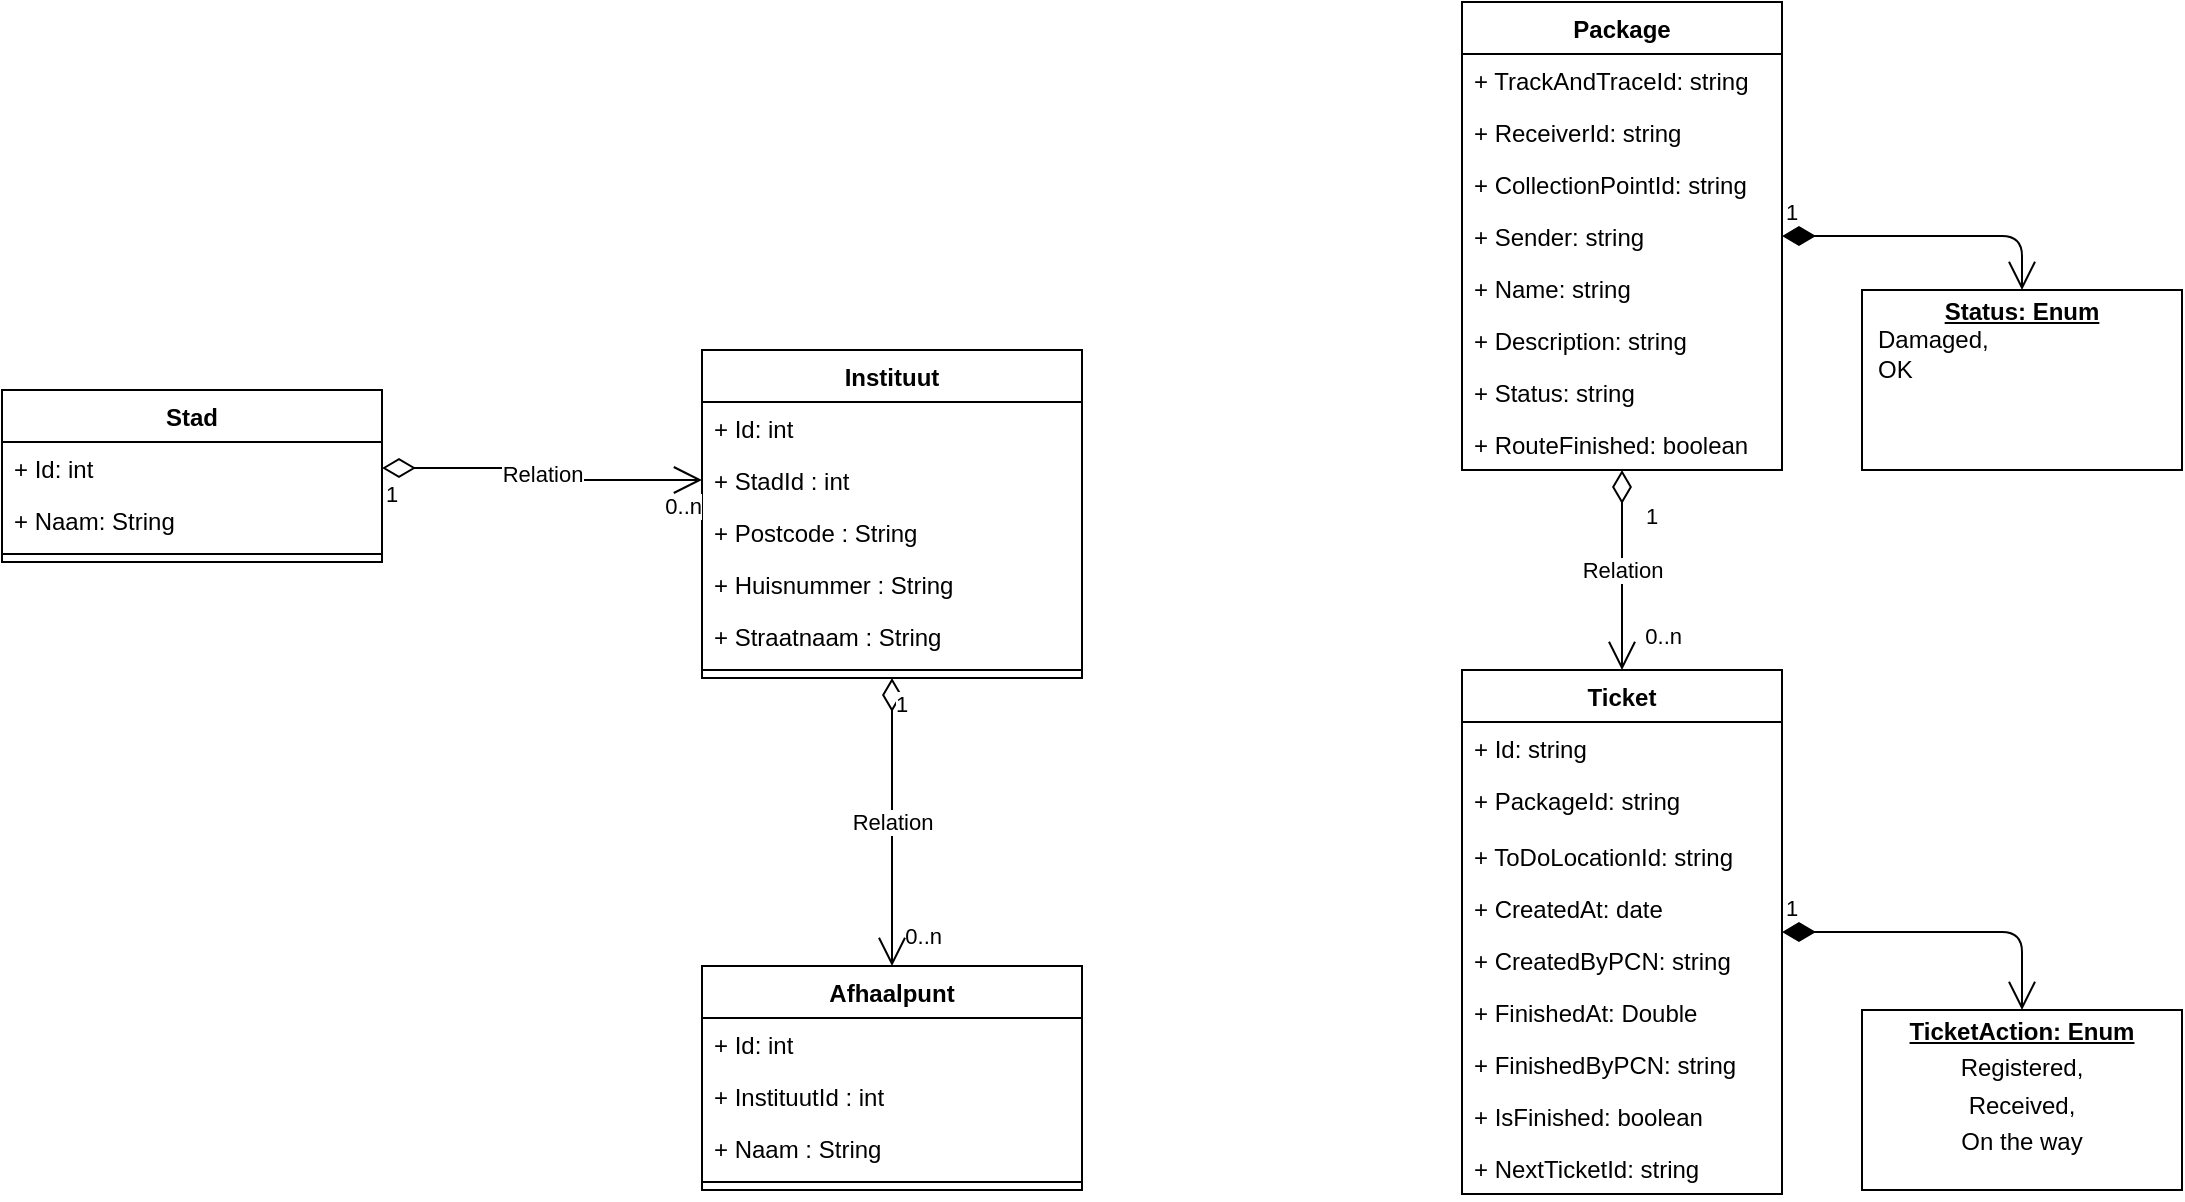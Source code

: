 <mxfile version="14.5.1" type="device"><diagram id="VtG945jvULzvrEJvjBbe" name="Package"><mxGraphModel dx="2249" dy="834" grid="1" gridSize="10" guides="1" tooltips="1" connect="1" arrows="1" fold="1" page="1" pageScale="1" pageWidth="827" pageHeight="1169" math="0" shadow="0"><root><mxCell id="0"/><mxCell id="1" parent="0"/><mxCell id="jjMEaM8SxOqad6X53G8M-1" value="Package" style="swimlane;fontStyle=1;align=center;verticalAlign=top;childLayout=stackLayout;horizontal=1;startSize=26;horizontalStack=0;resizeParent=1;resizeParentMax=0;resizeLast=0;collapsible=1;marginBottom=0;" parent="1" vertex="1"><mxGeometry x="360" y="46" width="160" height="234" as="geometry"/></mxCell><mxCell id="jjMEaM8SxOqad6X53G8M-2" value="+ TrackAndTraceId: string" style="text;strokeColor=none;fillColor=none;align=left;verticalAlign=top;spacingLeft=4;spacingRight=4;overflow=hidden;rotatable=0;points=[[0,0.5],[1,0.5]];portConstraint=eastwest;" parent="jjMEaM8SxOqad6X53G8M-1" vertex="1"><mxGeometry y="26" width="160" height="26" as="geometry"/></mxCell><mxCell id="jjMEaM8SxOqad6X53G8M-8" value="+ ReceiverId: string" style="text;strokeColor=none;fillColor=none;align=left;verticalAlign=top;spacingLeft=4;spacingRight=4;overflow=hidden;rotatable=0;points=[[0,0.5],[1,0.5]];portConstraint=eastwest;" parent="jjMEaM8SxOqad6X53G8M-1" vertex="1"><mxGeometry y="52" width="160" height="26" as="geometry"/></mxCell><mxCell id="jjMEaM8SxOqad6X53G8M-10" value="+ CollectionPointId: string" style="text;strokeColor=none;fillColor=none;align=left;verticalAlign=top;spacingLeft=4;spacingRight=4;overflow=hidden;rotatable=0;points=[[0,0.5],[1,0.5]];portConstraint=eastwest;" parent="jjMEaM8SxOqad6X53G8M-1" vertex="1"><mxGeometry y="78" width="160" height="26" as="geometry"/></mxCell><mxCell id="jjMEaM8SxOqad6X53G8M-7" value="+ Sender: string" style="text;strokeColor=none;fillColor=none;align=left;verticalAlign=top;spacingLeft=4;spacingRight=4;overflow=hidden;rotatable=0;points=[[0,0.5],[1,0.5]];portConstraint=eastwest;" parent="jjMEaM8SxOqad6X53G8M-1" vertex="1"><mxGeometry y="104" width="160" height="26" as="geometry"/></mxCell><mxCell id="jjMEaM8SxOqad6X53G8M-6" value="+ Name: string&#10;" style="text;strokeColor=none;fillColor=none;align=left;verticalAlign=top;spacingLeft=4;spacingRight=4;overflow=hidden;rotatable=0;points=[[0,0.5],[1,0.5]];portConstraint=eastwest;" parent="jjMEaM8SxOqad6X53G8M-1" vertex="1"><mxGeometry y="130" width="160" height="26" as="geometry"/></mxCell><mxCell id="jjMEaM8SxOqad6X53G8M-5" value="+ Description: string" style="text;strokeColor=none;fillColor=none;align=left;verticalAlign=top;spacingLeft=4;spacingRight=4;overflow=hidden;rotatable=0;points=[[0,0.5],[1,0.5]];portConstraint=eastwest;" parent="jjMEaM8SxOqad6X53G8M-1" vertex="1"><mxGeometry y="156" width="160" height="26" as="geometry"/></mxCell><mxCell id="jjMEaM8SxOqad6X53G8M-9" value="+ Status: string" style="text;strokeColor=none;fillColor=none;align=left;verticalAlign=top;spacingLeft=4;spacingRight=4;overflow=hidden;rotatable=0;points=[[0,0.5],[1,0.5]];portConstraint=eastwest;" parent="jjMEaM8SxOqad6X53G8M-1" vertex="1"><mxGeometry y="182" width="160" height="26" as="geometry"/></mxCell><mxCell id="jjMEaM8SxOqad6X53G8M-47" value="+ RouteFinished: boolean" style="text;strokeColor=none;fillColor=none;align=left;verticalAlign=top;spacingLeft=4;spacingRight=4;overflow=hidden;rotatable=0;points=[[0,0.5],[1,0.5]];portConstraint=eastwest;" parent="jjMEaM8SxOqad6X53G8M-1" vertex="1"><mxGeometry y="208" width="160" height="26" as="geometry"/></mxCell><mxCell id="jjMEaM8SxOqad6X53G8M-19" value="&lt;p style=&quot;margin: 0px ; margin-top: 4px ; text-align: center ; text-decoration: underline&quot;&gt;&lt;b&gt;Status: Enum&lt;/b&gt;&lt;/p&gt;&lt;p style=&quot;margin: 0px ; margin-left: 8px&quot;&gt;Damaged,&lt;/p&gt;&lt;p style=&quot;margin: 0px ; margin-left: 8px&quot;&gt;OK&lt;/p&gt;" style="verticalAlign=top;align=left;overflow=fill;fontSize=12;fontFamily=Helvetica;html=1;" parent="1" vertex="1"><mxGeometry x="560" y="190" width="160" height="90" as="geometry"/></mxCell><mxCell id="jjMEaM8SxOqad6X53G8M-28" value="Ticket" style="swimlane;fontStyle=1;align=center;verticalAlign=top;childLayout=stackLayout;horizontal=1;startSize=26;horizontalStack=0;resizeParent=1;resizeParentMax=0;resizeLast=0;collapsible=1;marginBottom=0;" parent="1" vertex="1"><mxGeometry x="360" y="380" width="160" height="262" as="geometry"/></mxCell><mxCell id="jjMEaM8SxOqad6X53G8M-29" value="+ Id: string" style="text;strokeColor=none;fillColor=none;align=left;verticalAlign=top;spacingLeft=4;spacingRight=4;overflow=hidden;rotatable=0;points=[[0,0.5],[1,0.5]];portConstraint=eastwest;" parent="jjMEaM8SxOqad6X53G8M-28" vertex="1"><mxGeometry y="26" width="160" height="26" as="geometry"/></mxCell><mxCell id="jjMEaM8SxOqad6X53G8M-44" value="+ PackageId: string " style="text;strokeColor=none;fillColor=none;align=left;verticalAlign=top;spacingLeft=4;spacingRight=4;overflow=hidden;rotatable=0;points=[[0,0.5],[1,0.5]];portConstraint=eastwest;" parent="jjMEaM8SxOqad6X53G8M-28" vertex="1"><mxGeometry y="52" width="160" height="28" as="geometry"/></mxCell><mxCell id="jjMEaM8SxOqad6X53G8M-61" value="+ ToDoLocationId: string" style="text;strokeColor=none;fillColor=none;align=left;verticalAlign=top;spacingLeft=4;spacingRight=4;overflow=hidden;rotatable=0;points=[[0,0.5],[1,0.5]];portConstraint=eastwest;" parent="jjMEaM8SxOqad6X53G8M-28" vertex="1"><mxGeometry y="80" width="160" height="26" as="geometry"/></mxCell><mxCell id="jjMEaM8SxOqad6X53G8M-30" value="+ CreatedAt: date" style="text;strokeColor=none;fillColor=none;align=left;verticalAlign=top;spacingLeft=4;spacingRight=4;overflow=hidden;rotatable=0;points=[[0,0.5],[1,0.5]];portConstraint=eastwest;" parent="jjMEaM8SxOqad6X53G8M-28" vertex="1"><mxGeometry y="106" width="160" height="26" as="geometry"/></mxCell><mxCell id="jjMEaM8SxOqad6X53G8M-45" value="+ CreatedByPCN: string" style="text;strokeColor=none;fillColor=none;align=left;verticalAlign=top;spacingLeft=4;spacingRight=4;overflow=hidden;rotatable=0;points=[[0,0.5],[1,0.5]];portConstraint=eastwest;" parent="jjMEaM8SxOqad6X53G8M-28" vertex="1"><mxGeometry y="132" width="160" height="26" as="geometry"/></mxCell><mxCell id="jjMEaM8SxOqad6X53G8M-31" value="+ FinishedAt: Double" style="text;strokeColor=none;fillColor=none;align=left;verticalAlign=top;spacingLeft=4;spacingRight=4;overflow=hidden;rotatable=0;points=[[0,0.5],[1,0.5]];portConstraint=eastwest;" parent="jjMEaM8SxOqad6X53G8M-28" vertex="1"><mxGeometry y="158" width="160" height="26" as="geometry"/></mxCell><mxCell id="jjMEaM8SxOqad6X53G8M-46" value="+ FinishedByPCN: string&#10;" style="text;strokeColor=none;fillColor=none;align=left;verticalAlign=top;spacingLeft=4;spacingRight=4;overflow=hidden;rotatable=0;points=[[0,0.5],[1,0.5]];portConstraint=eastwest;" parent="jjMEaM8SxOqad6X53G8M-28" vertex="1"><mxGeometry y="184" width="160" height="26" as="geometry"/></mxCell><mxCell id="jjMEaM8SxOqad6X53G8M-65" value="+ IsFinished: boolean&#10;" style="text;strokeColor=none;fillColor=none;align=left;verticalAlign=top;spacingLeft=4;spacingRight=4;overflow=hidden;rotatable=0;points=[[0,0.5],[1,0.5]];portConstraint=eastwest;" parent="jjMEaM8SxOqad6X53G8M-28" vertex="1"><mxGeometry y="210" width="160" height="26" as="geometry"/></mxCell><mxCell id="jjMEaM8SxOqad6X53G8M-66" value="+ NextTicketId: string&#10;" style="text;strokeColor=none;fillColor=none;align=left;verticalAlign=top;spacingLeft=4;spacingRight=4;overflow=hidden;rotatable=0;points=[[0,0.5],[1,0.5]];portConstraint=eastwest;" parent="jjMEaM8SxOqad6X53G8M-28" vertex="1"><mxGeometry y="236" width="160" height="26" as="geometry"/></mxCell><mxCell id="jjMEaM8SxOqad6X53G8M-56" value="&lt;p style=&quot;margin: 0px ; margin-top: 4px ; text-align: center ; text-decoration: underline&quot;&gt;&lt;b&gt;TicketAction: Enum&lt;/b&gt;&lt;/p&gt;&lt;p style=&quot;margin: 4px 0px 0px ; text-align: center&quot;&gt;Registered,&lt;/p&gt;&lt;p style=&quot;margin: 4px 0px 0px ; text-align: center&quot;&gt;Received,&lt;/p&gt;&lt;p style=&quot;margin: 4px 0px 0px ; text-align: center&quot;&gt;On the way&lt;/p&gt;&lt;p style=&quot;margin: 4px 0px 0px ; text-align: center&quot;&gt;&lt;br&gt;&lt;/p&gt;" style="verticalAlign=top;align=left;overflow=fill;fontSize=12;fontFamily=Helvetica;html=1;" parent="1" vertex="1"><mxGeometry x="560" y="550" width="160" height="90" as="geometry"/></mxCell><mxCell id="jjMEaM8SxOqad6X53G8M-58" value="1" style="endArrow=open;html=1;endSize=12;startArrow=diamondThin;startSize=14;startFill=1;edgeStyle=orthogonalEdgeStyle;align=left;verticalAlign=bottom;entryX=0.5;entryY=0;entryDx=0;entryDy=0;exitX=1;exitY=0.5;exitDx=0;exitDy=0;" parent="1" source="jjMEaM8SxOqad6X53G8M-28" target="jjMEaM8SxOqad6X53G8M-56" edge="1"><mxGeometry x="-1" y="3" relative="1" as="geometry"><mxPoint x="530" y="530" as="sourcePoint"/><mxPoint x="710" y="850" as="targetPoint"/></mxGeometry></mxCell><mxCell id="jjMEaM8SxOqad6X53G8M-70" value="1" style="endArrow=open;html=1;endSize=12;startArrow=diamondThin;startSize=14;startFill=1;edgeStyle=orthogonalEdgeStyle;align=left;verticalAlign=bottom;entryX=0.5;entryY=0;entryDx=0;entryDy=0;exitX=1;exitY=0.5;exitDx=0;exitDy=0;" parent="1" source="jjMEaM8SxOqad6X53G8M-1" target="jjMEaM8SxOqad6X53G8M-19" edge="1"><mxGeometry x="-1" y="3" relative="1" as="geometry"><mxPoint x="560" y="100" as="sourcePoint"/><mxPoint x="680" y="139" as="targetPoint"/></mxGeometry></mxCell><mxCell id="jjMEaM8SxOqad6X53G8M-71" value="Relation" style="endArrow=open;html=1;endSize=12;startArrow=diamondThin;startSize=14;startFill=0;edgeStyle=orthogonalEdgeStyle;exitX=0.5;exitY=1;exitDx=0;exitDy=0;entryX=0.5;entryY=0;entryDx=0;entryDy=0;" parent="1" source="jjMEaM8SxOqad6X53G8M-1" target="jjMEaM8SxOqad6X53G8M-28" edge="1"><mxGeometry relative="1" as="geometry"><mxPoint x="460" y="310" as="sourcePoint"/><mxPoint x="360" y="370" as="targetPoint"/></mxGeometry></mxCell><mxCell id="jjMEaM8SxOqad6X53G8M-72" value="1" style="edgeLabel;resizable=0;html=1;align=left;verticalAlign=top;" parent="jjMEaM8SxOqad6X53G8M-71" connectable="0" vertex="1"><mxGeometry x="-1" relative="1" as="geometry"><mxPoint x="10" y="10" as="offset"/></mxGeometry></mxCell><mxCell id="jjMEaM8SxOqad6X53G8M-73" value="0..n" style="edgeLabel;resizable=0;html=1;align=right;verticalAlign=top;" parent="jjMEaM8SxOqad6X53G8M-71" connectable="0" vertex="1"><mxGeometry x="1" relative="1" as="geometry"><mxPoint x="30" y="-30" as="offset"/></mxGeometry></mxCell><mxCell id="JKnW8fyHbEH-a-joMQBl-1" value="Stad" style="swimlane;fontStyle=1;align=center;verticalAlign=top;childLayout=stackLayout;horizontal=1;startSize=26;horizontalStack=0;resizeParent=1;resizeParentMax=0;resizeLast=0;collapsible=1;marginBottom=0;" vertex="1" parent="1"><mxGeometry x="-370" y="240" width="190" height="86" as="geometry"/></mxCell><mxCell id="JKnW8fyHbEH-a-joMQBl-2" value="+ Id: int" style="text;strokeColor=none;fillColor=none;align=left;verticalAlign=top;spacingLeft=4;spacingRight=4;overflow=hidden;rotatable=0;points=[[0,0.5],[1,0.5]];portConstraint=eastwest;" vertex="1" parent="JKnW8fyHbEH-a-joMQBl-1"><mxGeometry y="26" width="190" height="26" as="geometry"/></mxCell><mxCell id="JKnW8fyHbEH-a-joMQBl-3" value="+ Naam: String" style="text;strokeColor=none;fillColor=none;align=left;verticalAlign=top;spacingLeft=4;spacingRight=4;overflow=hidden;rotatable=0;points=[[0,0.5],[1,0.5]];portConstraint=eastwest;" vertex="1" parent="JKnW8fyHbEH-a-joMQBl-1"><mxGeometry y="52" width="190" height="26" as="geometry"/></mxCell><mxCell id="JKnW8fyHbEH-a-joMQBl-4" value="" style="line;strokeWidth=1;fillColor=none;align=left;verticalAlign=middle;spacingTop=-1;spacingLeft=3;spacingRight=3;rotatable=0;labelPosition=right;points=[];portConstraint=eastwest;" vertex="1" parent="JKnW8fyHbEH-a-joMQBl-1"><mxGeometry y="78" width="190" height="8" as="geometry"/></mxCell><mxCell id="JKnW8fyHbEH-a-joMQBl-5" value="Instituut" style="swimlane;fontStyle=1;align=center;verticalAlign=top;childLayout=stackLayout;horizontal=1;startSize=26;horizontalStack=0;resizeParent=1;resizeParentMax=0;resizeLast=0;collapsible=1;marginBottom=0;" vertex="1" parent="1"><mxGeometry x="-20" y="220" width="190" height="164" as="geometry"/></mxCell><mxCell id="JKnW8fyHbEH-a-joMQBl-6" value="+ Id: int" style="text;strokeColor=none;fillColor=none;align=left;verticalAlign=top;spacingLeft=4;spacingRight=4;overflow=hidden;rotatable=0;points=[[0,0.5],[1,0.5]];portConstraint=eastwest;" vertex="1" parent="JKnW8fyHbEH-a-joMQBl-5"><mxGeometry y="26" width="190" height="26" as="geometry"/></mxCell><mxCell id="JKnW8fyHbEH-a-joMQBl-7" value="+ StadId : int" style="text;strokeColor=none;fillColor=none;align=left;verticalAlign=top;spacingLeft=4;spacingRight=4;overflow=hidden;rotatable=0;points=[[0,0.5],[1,0.5]];portConstraint=eastwest;" vertex="1" parent="JKnW8fyHbEH-a-joMQBl-5"><mxGeometry y="52" width="190" height="26" as="geometry"/></mxCell><mxCell id="JKnW8fyHbEH-a-joMQBl-8" value="+ Postcode : String" style="text;strokeColor=none;fillColor=none;align=left;verticalAlign=top;spacingLeft=4;spacingRight=4;overflow=hidden;rotatable=0;points=[[0,0.5],[1,0.5]];portConstraint=eastwest;" vertex="1" parent="JKnW8fyHbEH-a-joMQBl-5"><mxGeometry y="78" width="190" height="26" as="geometry"/></mxCell><mxCell id="JKnW8fyHbEH-a-joMQBl-9" value="+ Huisnummer : String" style="text;strokeColor=none;fillColor=none;align=left;verticalAlign=top;spacingLeft=4;spacingRight=4;overflow=hidden;rotatable=0;points=[[0,0.5],[1,0.5]];portConstraint=eastwest;" vertex="1" parent="JKnW8fyHbEH-a-joMQBl-5"><mxGeometry y="104" width="190" height="26" as="geometry"/></mxCell><mxCell id="JKnW8fyHbEH-a-joMQBl-10" value="+ Straatnaam : String" style="text;strokeColor=none;fillColor=none;align=left;verticalAlign=top;spacingLeft=4;spacingRight=4;overflow=hidden;rotatable=0;points=[[0,0.5],[1,0.5]];portConstraint=eastwest;" vertex="1" parent="JKnW8fyHbEH-a-joMQBl-5"><mxGeometry y="130" width="190" height="26" as="geometry"/></mxCell><mxCell id="JKnW8fyHbEH-a-joMQBl-11" value="" style="line;strokeWidth=1;fillColor=none;align=left;verticalAlign=middle;spacingTop=-1;spacingLeft=3;spacingRight=3;rotatable=0;labelPosition=right;points=[];portConstraint=eastwest;" vertex="1" parent="JKnW8fyHbEH-a-joMQBl-5"><mxGeometry y="156" width="190" height="8" as="geometry"/></mxCell><mxCell id="JKnW8fyHbEH-a-joMQBl-12" value="Afhaalpunt" style="swimlane;fontStyle=1;align=center;verticalAlign=top;childLayout=stackLayout;horizontal=1;startSize=26;horizontalStack=0;resizeParent=1;resizeParentMax=0;resizeLast=0;collapsible=1;marginBottom=0;" vertex="1" parent="1"><mxGeometry x="-20" y="528" width="190" height="112" as="geometry"/></mxCell><mxCell id="JKnW8fyHbEH-a-joMQBl-13" value="+ Id: int" style="text;strokeColor=none;fillColor=none;align=left;verticalAlign=top;spacingLeft=4;spacingRight=4;overflow=hidden;rotatable=0;points=[[0,0.5],[1,0.5]];portConstraint=eastwest;" vertex="1" parent="JKnW8fyHbEH-a-joMQBl-12"><mxGeometry y="26" width="190" height="26" as="geometry"/></mxCell><mxCell id="JKnW8fyHbEH-a-joMQBl-14" value="+ InstituutId : int" style="text;strokeColor=none;fillColor=none;align=left;verticalAlign=top;spacingLeft=4;spacingRight=4;overflow=hidden;rotatable=0;points=[[0,0.5],[1,0.5]];portConstraint=eastwest;" vertex="1" parent="JKnW8fyHbEH-a-joMQBl-12"><mxGeometry y="52" width="190" height="26" as="geometry"/></mxCell><mxCell id="JKnW8fyHbEH-a-joMQBl-15" value="+ Naam : String" style="text;strokeColor=none;fillColor=none;align=left;verticalAlign=top;spacingLeft=4;spacingRight=4;overflow=hidden;rotatable=0;points=[[0,0.5],[1,0.5]];portConstraint=eastwest;" vertex="1" parent="JKnW8fyHbEH-a-joMQBl-12"><mxGeometry y="78" width="190" height="26" as="geometry"/></mxCell><mxCell id="JKnW8fyHbEH-a-joMQBl-16" value="" style="line;strokeWidth=1;fillColor=none;align=left;verticalAlign=middle;spacingTop=-1;spacingLeft=3;spacingRight=3;rotatable=0;labelPosition=right;points=[];portConstraint=eastwest;" vertex="1" parent="JKnW8fyHbEH-a-joMQBl-12"><mxGeometry y="104" width="190" height="8" as="geometry"/></mxCell><mxCell id="JKnW8fyHbEH-a-joMQBl-17" value="Relation" style="endArrow=open;html=1;endSize=12;startArrow=diamondThin;startSize=14;startFill=0;edgeStyle=orthogonalEdgeStyle;exitX=1;exitY=0.5;exitDx=0;exitDy=0;entryX=0;entryY=0.5;entryDx=0;entryDy=0;" edge="1" parent="1" source="JKnW8fyHbEH-a-joMQBl-2" target="JKnW8fyHbEH-a-joMQBl-7"><mxGeometry relative="1" as="geometry"><mxPoint y="430" as="sourcePoint"/><mxPoint x="160" y="430" as="targetPoint"/></mxGeometry></mxCell><mxCell id="JKnW8fyHbEH-a-joMQBl-18" value="1" style="edgeLabel;resizable=0;html=1;align=left;verticalAlign=top;" connectable="0" vertex="1" parent="JKnW8fyHbEH-a-joMQBl-17"><mxGeometry x="-1" relative="1" as="geometry"/></mxCell><mxCell id="JKnW8fyHbEH-a-joMQBl-19" value="0..n" style="edgeLabel;resizable=0;html=1;align=right;verticalAlign=top;" connectable="0" vertex="1" parent="JKnW8fyHbEH-a-joMQBl-17"><mxGeometry x="1" relative="1" as="geometry"/></mxCell><mxCell id="JKnW8fyHbEH-a-joMQBl-20" value="Relation" style="endArrow=open;html=1;endSize=12;startArrow=diamondThin;startSize=14;startFill=0;edgeStyle=orthogonalEdgeStyle;exitX=0.5;exitY=1;exitDx=0;exitDy=0;entryX=0.5;entryY=0;entryDx=0;entryDy=0;" edge="1" parent="1" source="JKnW8fyHbEH-a-joMQBl-5" target="JKnW8fyHbEH-a-joMQBl-12"><mxGeometry relative="1" as="geometry"><mxPoint y="430" as="sourcePoint"/><mxPoint x="160" y="430" as="targetPoint"/></mxGeometry></mxCell><mxCell id="JKnW8fyHbEH-a-joMQBl-21" value="1" style="edgeLabel;resizable=0;html=1;align=left;verticalAlign=top;" connectable="0" vertex="1" parent="JKnW8fyHbEH-a-joMQBl-20"><mxGeometry x="-1" relative="1" as="geometry"/></mxCell><mxCell id="JKnW8fyHbEH-a-joMQBl-23" value="0..n" style="edgeLabel;resizable=0;html=1;align=right;verticalAlign=top;" connectable="0" vertex="1" parent="1"><mxGeometry x="100" y="500" as="geometry"/></mxCell></root></mxGraphModel></diagram></mxfile>